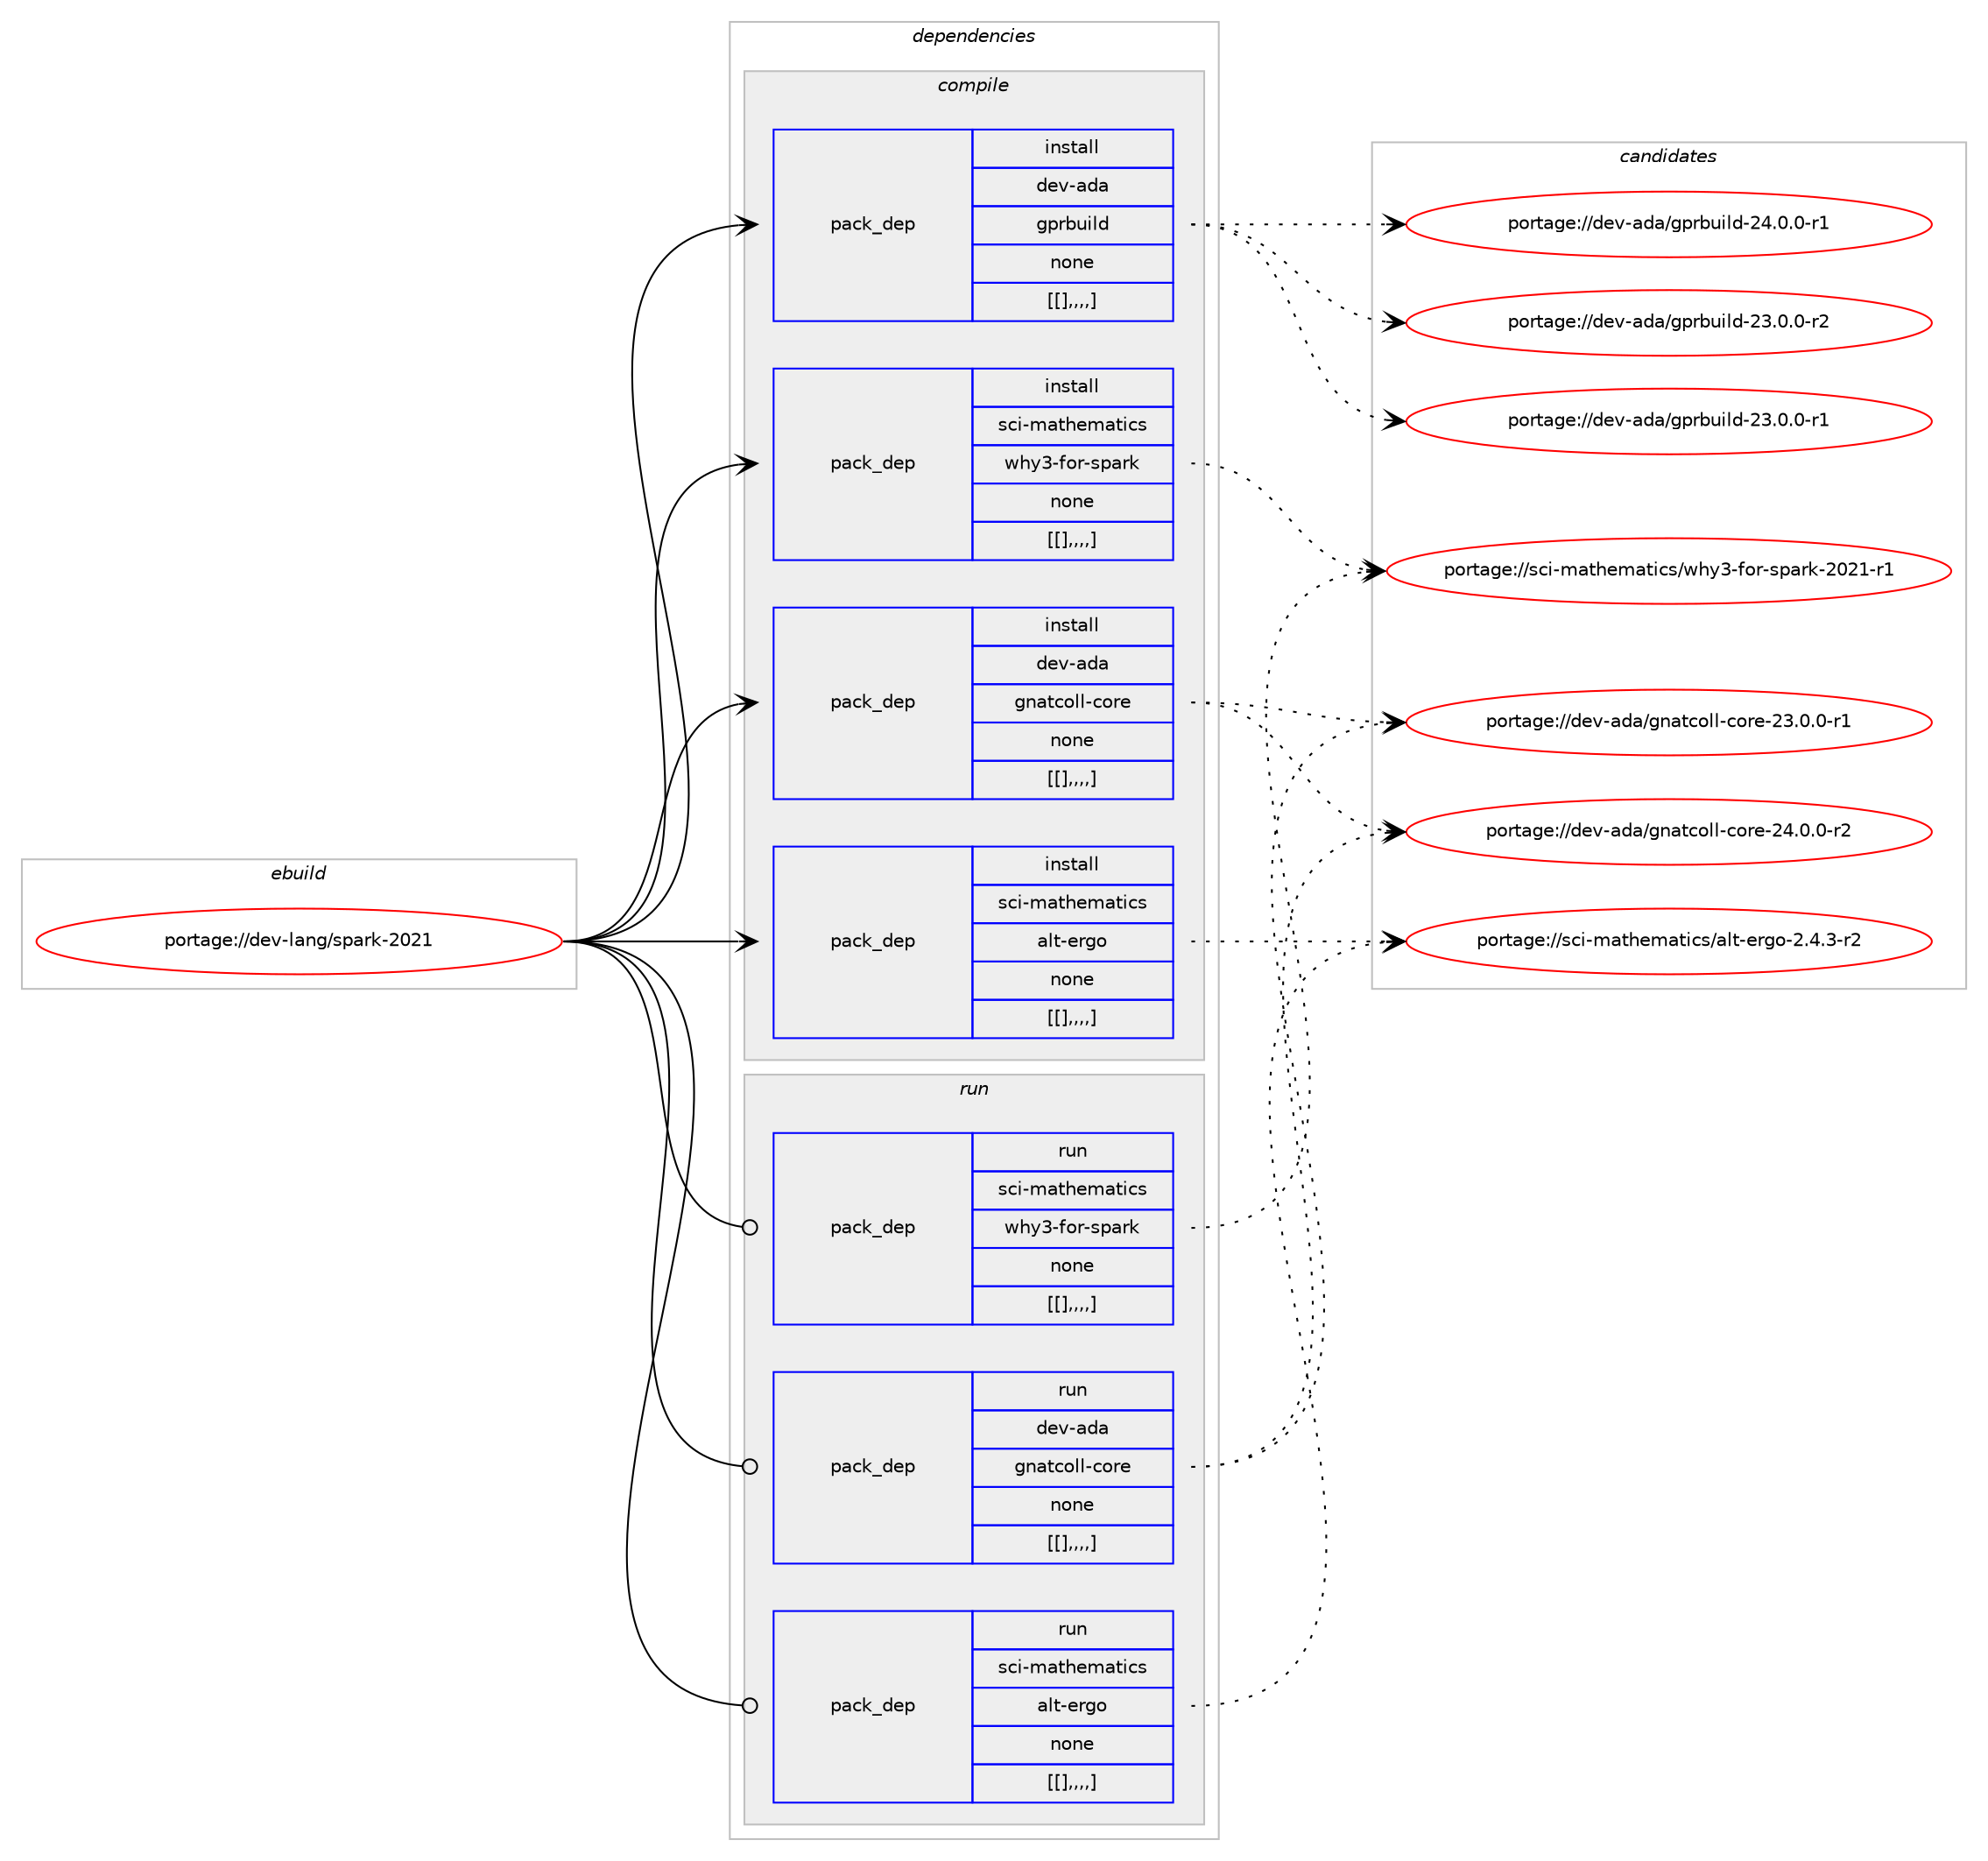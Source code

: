 digraph prolog {

# *************
# Graph options
# *************

newrank=true;
concentrate=true;
compound=true;
graph [rankdir=LR,fontname=Helvetica,fontsize=10,ranksep=1.5];#, ranksep=2.5, nodesep=0.2];
edge  [arrowhead=vee];
node  [fontname=Helvetica,fontsize=10];

# **********
# The ebuild
# **********

subgraph cluster_leftcol {
color=gray;
label=<<i>ebuild</i>>;
id [label="portage://dev-lang/spark-2021", color=red, width=4, href="../dev-lang/spark-2021.svg"];
}

# ****************
# The dependencies
# ****************

subgraph cluster_midcol {
color=gray;
label=<<i>dependencies</i>>;
subgraph cluster_compile {
fillcolor="#eeeeee";
style=filled;
label=<<i>compile</i>>;
subgraph pack79099 {
dependency106278 [label=<<TABLE BORDER="0" CELLBORDER="1" CELLSPACING="0" CELLPADDING="4" WIDTH="220"><TR><TD ROWSPAN="6" CELLPADDING="30">pack_dep</TD></TR><TR><TD WIDTH="110">install</TD></TR><TR><TD>dev-ada</TD></TR><TR><TD>gnatcoll-core</TD></TR><TR><TD>none</TD></TR><TR><TD>[[],,,,]</TD></TR></TABLE>>, shape=none, color=blue];
}
id:e -> dependency106278:w [weight=20,style="solid",arrowhead="vee"];
subgraph pack79100 {
dependency106279 [label=<<TABLE BORDER="0" CELLBORDER="1" CELLSPACING="0" CELLPADDING="4" WIDTH="220"><TR><TD ROWSPAN="6" CELLPADDING="30">pack_dep</TD></TR><TR><TD WIDTH="110">install</TD></TR><TR><TD>dev-ada</TD></TR><TR><TD>gprbuild</TD></TR><TR><TD>none</TD></TR><TR><TD>[[],,,,]</TD></TR></TABLE>>, shape=none, color=blue];
}
id:e -> dependency106279:w [weight=20,style="solid",arrowhead="vee"];
subgraph pack79101 {
dependency106280 [label=<<TABLE BORDER="0" CELLBORDER="1" CELLSPACING="0" CELLPADDING="4" WIDTH="220"><TR><TD ROWSPAN="6" CELLPADDING="30">pack_dep</TD></TR><TR><TD WIDTH="110">install</TD></TR><TR><TD>sci-mathematics</TD></TR><TR><TD>alt-ergo</TD></TR><TR><TD>none</TD></TR><TR><TD>[[],,,,]</TD></TR></TABLE>>, shape=none, color=blue];
}
id:e -> dependency106280:w [weight=20,style="solid",arrowhead="vee"];
subgraph pack79102 {
dependency106281 [label=<<TABLE BORDER="0" CELLBORDER="1" CELLSPACING="0" CELLPADDING="4" WIDTH="220"><TR><TD ROWSPAN="6" CELLPADDING="30">pack_dep</TD></TR><TR><TD WIDTH="110">install</TD></TR><TR><TD>sci-mathematics</TD></TR><TR><TD>why3-for-spark</TD></TR><TR><TD>none</TD></TR><TR><TD>[[],,,,]</TD></TR></TABLE>>, shape=none, color=blue];
}
id:e -> dependency106281:w [weight=20,style="solid",arrowhead="vee"];
}
subgraph cluster_compileandrun {
fillcolor="#eeeeee";
style=filled;
label=<<i>compile and run</i>>;
}
subgraph cluster_run {
fillcolor="#eeeeee";
style=filled;
label=<<i>run</i>>;
subgraph pack79103 {
dependency106282 [label=<<TABLE BORDER="0" CELLBORDER="1" CELLSPACING="0" CELLPADDING="4" WIDTH="220"><TR><TD ROWSPAN="6" CELLPADDING="30">pack_dep</TD></TR><TR><TD WIDTH="110">run</TD></TR><TR><TD>dev-ada</TD></TR><TR><TD>gnatcoll-core</TD></TR><TR><TD>none</TD></TR><TR><TD>[[],,,,]</TD></TR></TABLE>>, shape=none, color=blue];
}
id:e -> dependency106282:w [weight=20,style="solid",arrowhead="odot"];
subgraph pack79104 {
dependency106283 [label=<<TABLE BORDER="0" CELLBORDER="1" CELLSPACING="0" CELLPADDING="4" WIDTH="220"><TR><TD ROWSPAN="6" CELLPADDING="30">pack_dep</TD></TR><TR><TD WIDTH="110">run</TD></TR><TR><TD>sci-mathematics</TD></TR><TR><TD>alt-ergo</TD></TR><TR><TD>none</TD></TR><TR><TD>[[],,,,]</TD></TR></TABLE>>, shape=none, color=blue];
}
id:e -> dependency106283:w [weight=20,style="solid",arrowhead="odot"];
subgraph pack79105 {
dependency106284 [label=<<TABLE BORDER="0" CELLBORDER="1" CELLSPACING="0" CELLPADDING="4" WIDTH="220"><TR><TD ROWSPAN="6" CELLPADDING="30">pack_dep</TD></TR><TR><TD WIDTH="110">run</TD></TR><TR><TD>sci-mathematics</TD></TR><TR><TD>why3-for-spark</TD></TR><TR><TD>none</TD></TR><TR><TD>[[],,,,]</TD></TR></TABLE>>, shape=none, color=blue];
}
id:e -> dependency106284:w [weight=20,style="solid",arrowhead="odot"];
}
}

# **************
# The candidates
# **************

subgraph cluster_choices {
rank=same;
color=gray;
label=<<i>candidates</i>>;

subgraph choice79099 {
color=black;
nodesep=1;
choice1001011184597100974710311097116991111081084599111114101455052464846484511450 [label="portage://dev-ada/gnatcoll-core-24.0.0-r2", color=red, width=4,href="../dev-ada/gnatcoll-core-24.0.0-r2.svg"];
choice1001011184597100974710311097116991111081084599111114101455051464846484511449 [label="portage://dev-ada/gnatcoll-core-23.0.0-r1", color=red, width=4,href="../dev-ada/gnatcoll-core-23.0.0-r1.svg"];
dependency106278:e -> choice1001011184597100974710311097116991111081084599111114101455052464846484511450:w [style=dotted,weight="100"];
dependency106278:e -> choice1001011184597100974710311097116991111081084599111114101455051464846484511449:w [style=dotted,weight="100"];
}
subgraph choice79100 {
color=black;
nodesep=1;
choice1001011184597100974710311211498117105108100455052464846484511449 [label="portage://dev-ada/gprbuild-24.0.0-r1", color=red, width=4,href="../dev-ada/gprbuild-24.0.0-r1.svg"];
choice1001011184597100974710311211498117105108100455051464846484511450 [label="portage://dev-ada/gprbuild-23.0.0-r2", color=red, width=4,href="../dev-ada/gprbuild-23.0.0-r2.svg"];
choice1001011184597100974710311211498117105108100455051464846484511449 [label="portage://dev-ada/gprbuild-23.0.0-r1", color=red, width=4,href="../dev-ada/gprbuild-23.0.0-r1.svg"];
dependency106279:e -> choice1001011184597100974710311211498117105108100455052464846484511449:w [style=dotted,weight="100"];
dependency106279:e -> choice1001011184597100974710311211498117105108100455051464846484511450:w [style=dotted,weight="100"];
dependency106279:e -> choice1001011184597100974710311211498117105108100455051464846484511449:w [style=dotted,weight="100"];
}
subgraph choice79101 {
color=black;
nodesep=1;
choice11599105451099711610410110997116105991154797108116451011141031114550465246514511450 [label="portage://sci-mathematics/alt-ergo-2.4.3-r2", color=red, width=4,href="../sci-mathematics/alt-ergo-2.4.3-r2.svg"];
dependency106280:e -> choice11599105451099711610410110997116105991154797108116451011141031114550465246514511450:w [style=dotted,weight="100"];
}
subgraph choice79102 {
color=black;
nodesep=1;
choice1159910545109971161041011099711610599115471191041215145102111114451151129711410745504850494511449 [label="portage://sci-mathematics/why3-for-spark-2021-r1", color=red, width=4,href="../sci-mathematics/why3-for-spark-2021-r1.svg"];
dependency106281:e -> choice1159910545109971161041011099711610599115471191041215145102111114451151129711410745504850494511449:w [style=dotted,weight="100"];
}
subgraph choice79103 {
color=black;
nodesep=1;
choice1001011184597100974710311097116991111081084599111114101455052464846484511450 [label="portage://dev-ada/gnatcoll-core-24.0.0-r2", color=red, width=4,href="../dev-ada/gnatcoll-core-24.0.0-r2.svg"];
choice1001011184597100974710311097116991111081084599111114101455051464846484511449 [label="portage://dev-ada/gnatcoll-core-23.0.0-r1", color=red, width=4,href="../dev-ada/gnatcoll-core-23.0.0-r1.svg"];
dependency106282:e -> choice1001011184597100974710311097116991111081084599111114101455052464846484511450:w [style=dotted,weight="100"];
dependency106282:e -> choice1001011184597100974710311097116991111081084599111114101455051464846484511449:w [style=dotted,weight="100"];
}
subgraph choice79104 {
color=black;
nodesep=1;
choice11599105451099711610410110997116105991154797108116451011141031114550465246514511450 [label="portage://sci-mathematics/alt-ergo-2.4.3-r2", color=red, width=4,href="../sci-mathematics/alt-ergo-2.4.3-r2.svg"];
dependency106283:e -> choice11599105451099711610410110997116105991154797108116451011141031114550465246514511450:w [style=dotted,weight="100"];
}
subgraph choice79105 {
color=black;
nodesep=1;
choice1159910545109971161041011099711610599115471191041215145102111114451151129711410745504850494511449 [label="portage://sci-mathematics/why3-for-spark-2021-r1", color=red, width=4,href="../sci-mathematics/why3-for-spark-2021-r1.svg"];
dependency106284:e -> choice1159910545109971161041011099711610599115471191041215145102111114451151129711410745504850494511449:w [style=dotted,weight="100"];
}
}

}
